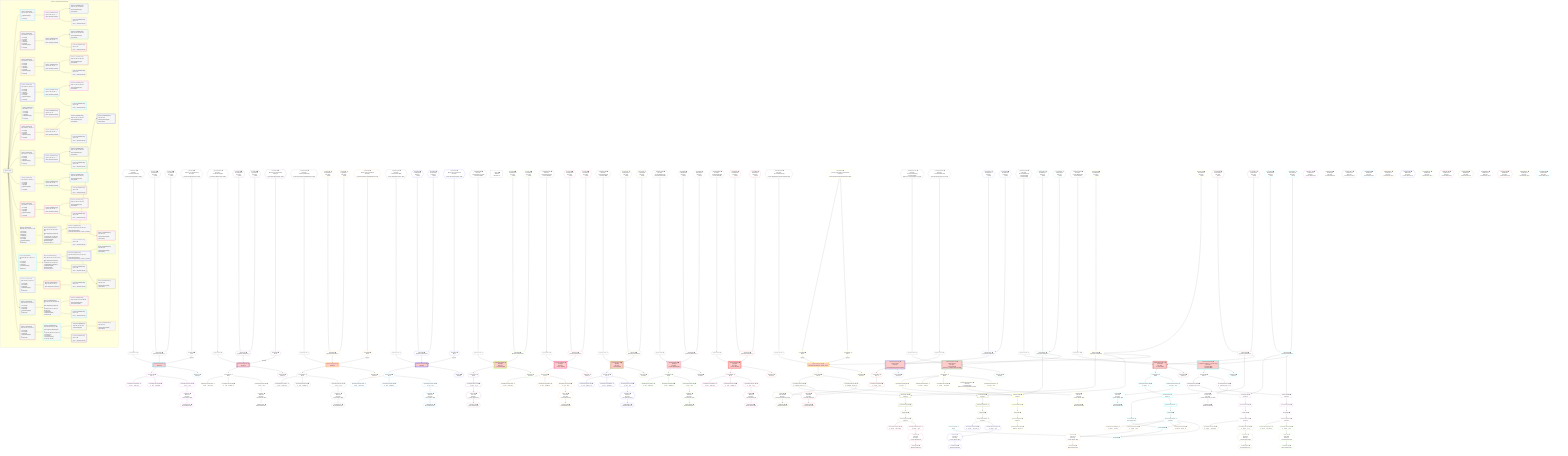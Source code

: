 %%{init: {'themeVariables': { 'fontSize': '12px'}}}%%
graph TD
    classDef path fill:#eee,stroke:#000,color:#000
    classDef plan fill:#fff,stroke-width:1px,color:#000
    classDef itemplan fill:#fff,stroke-width:2px,color:#000
    classDef unbatchedplan fill:#dff,stroke-width:1px,color:#000
    classDef sideeffectplan fill:#fcc,stroke-width:2px,color:#000
    classDef bucket fill:#f6f6f6,color:#000,stroke-width:2px,text-align:left

    subgraph "Buckets for mutations/v4/mutation-delete"
    Bucket0("Bucket 0 (root)"):::bucket
    Bucket1("Bucket 1 (mutationField)<br />Deps: 15, 10, 16, 153, 271, 4<br /><br />1: PgDeleteSingle[12]<br />2: <br />ᐳ: Object[17]"):::bucket
    Bucket2("Bucket 2 (mutationField)<br />Deps: 383, 28, 2, 153, 271, 4<br /><br />1: Access[25]<br />2: Access[26]<br />3: Object[27]<br />4: Lambda[21]<br />5: Access[22]<br />6: PgDeleteSingle[24]<br />7: <br />ᐳ: Object[29]"):::bucket
    Bucket3("Bucket 3 (mutationField)<br />Deps: 384, 39, 2, 153, 271, 4<br /><br />1: Access[36]<br />2: Access[37]<br />3: Object[38]<br />4: Lambda[32]<br />5: Access[33]<br />6: PgDeleteSingle[35]<br />7: <br />ᐳ: Object[40]"):::bucket
    Bucket4("Bucket 4 (mutationField)<br />Deps: 386, 51, 2, 153, 271, 4<br /><br />1: Access[48]<br />2: Access[49]<br />3: Object[50]<br />4: Lambda[44]<br />5: Access[45]<br />6: PgDeleteSingle[47]<br />7: <br />ᐳ: Object[52]"):::bucket
    Bucket5("Bucket 5 (mutationField)<br />Deps: 388, 60, 2, 170<br /><br />1: Access[57]<br />2: Access[58]<br />3: Object[59]<br />4: PgDeleteSingle[56]<br />5: <br />ᐳ: Object[61]"):::bucket
    Bucket6("Bucket 6 (mutationField)<br />Deps: 389, 68, 2, 153, 271, 4<br /><br />1: Access[65]<br />2: Access[66]<br />3: Object[67]<br />4: PgDeleteSingle[64]<br />5: <br />ᐳ: Object[69]"):::bucket
    Bucket7("Bucket 7 (mutationField)<br />Deps: 390, 76, 2, 153, 271, 4<br /><br />1: Access[73]<br />2: Access[74]<br />3: Object[75]<br />4: PgDeleteSingle[72]<br />5: <br />ᐳ: Object[77]"):::bucket
    Bucket8("Bucket 8 (mutationField)<br />Deps: 391, 84, 2, 153, 271, 4<br /><br />1: Access[81]<br />2: Access[82]<br />3: Object[83]<br />4: PgDeleteSingle[80]<br />5: <br />ᐳ: Object[85]"):::bucket
    Bucket9("Bucket 9 (mutationField)<br />Deps: 388, 91, 2, 153, 271, 4<br /><br />1: Access[88]<br />2: Access[89]<br />3: Object[90]<br />4: PgDeleteSingle[87]<br />5: <br />ᐳ: Object[92]"):::bucket
    Bucket10("Bucket 10 (mutationField)<br />Deps: 392, 104, 2, 191, 271, 4, 202<br /><br />1: Access[101]<br />2: Access[102]<br />3: Object[103]<br />4: Lambda[95]<br />5: Access[96]<br />6: Access[98]<br />7: PgDeleteSingle[100]<br />8: <br />ᐳ: Object[105]"):::bucket
    Bucket11("Bucket 11 (mutationField)<br />Deps: 393, 394, 113, 2, 191, 271, 4, 202<br /><br />1: Access[110]<br />2: Access[111]<br />3: Object[112]<br />4: PgDeleteSingle[109]<br />5: <br />ᐳ: Object[114]"):::bucket
    Bucket12("Bucket 12 (mutationField)<br />Deps: 395, 121, 2, 202, 271, 4<br /><br />1: Access[118]<br />2: Access[119]<br />3: Object[120]<br />4: PgDeleteSingle[117]<br />5: <br />ᐳ: Object[122]"):::bucket
    Bucket13("Bucket 13 (mutationField)<br />Deps: 396, 129, 2, 202, 271, 4<br /><br />1: Access[126]<br />2: Access[127]<br />3: Object[128]<br />4: PgDeleteSingle[125]<br />5: <br />ᐳ: Object[130]"):::bucket
    Bucket14("Bucket 14 (mutationField)<br />Deps: 397, 137, 2, 202, 271, 4<br /><br />1: Access[134]<br />2: Access[135]<br />3: Object[136]<br />4: PgDeleteSingle[133]<br />5: <br />ᐳ: Object[138]"):::bucket
    Bucket15("Bucket 15 (nullableBoundary)<br />Deps: 12, 153, 271, 17, 4<br /><br />ROOT Object{1}ᐸ{result}ᐳ[17]"):::bucket
    Bucket16("Bucket 16 (nullableBoundary)<br />Deps: 24, 153, 271, 29, 4<br /><br />ROOT Object{2}ᐸ{result}ᐳ[29]"):::bucket
    Bucket17("Bucket 17 (nullableBoundary)<br />Deps: 35, 153, 271, 40, 4<br /><br />ROOT Object{3}ᐸ{result}ᐳ[40]"):::bucket
    Bucket18("Bucket 18 (nullableBoundary)<br />Deps: 47, 153, 271, 52, 4<br /><br />ROOT Object{4}ᐸ{result}ᐳ[52]"):::bucket
    Bucket19("Bucket 19 (nullableBoundary)<br />Deps: 56, 170, 61<br /><br />ROOT Object{5}ᐸ{result}ᐳ[61]"):::bucket
    Bucket20("Bucket 20 (nullableBoundary)<br />Deps: 64, 153, 271, 69, 4<br /><br />ROOT Object{6}ᐸ{result}ᐳ[69]"):::bucket
    Bucket21("Bucket 21 (nullableBoundary)<br />Deps: 72, 153, 271, 77, 4<br /><br />ROOT Object{7}ᐸ{result}ᐳ[77]"):::bucket
    Bucket22("Bucket 22 (nullableBoundary)<br />Deps: 80, 153, 271, 85, 4<br /><br />ROOT Object{8}ᐸ{result}ᐳ[85]"):::bucket
    Bucket23("Bucket 23 (nullableBoundary)<br />Deps: 87, 153, 271, 92, 4<br /><br />ROOT Object{9}ᐸ{result}ᐳ[92]"):::bucket
    Bucket24("Bucket 24 (nullableBoundary)<br />Deps: 100, 191, 271, 103, 105, 4, 202<br /><br />ROOT Object{10}ᐸ{result}ᐳ[105]<br />1: <br />ᐳ: 193, 285, 192, 194, 195, 196<br />2: PgSelect[320], PgSelect[337]<br />3: PgSelectRows[325], PgSelectRows[340]<br />ᐳ: 324, 326, 339, 341"):::bucket
    Bucket25("Bucket 25 (nullableBoundary)<br />Deps: 109, 191, 271, 112, 114, 4, 202<br /><br />ROOT Object{11}ᐸ{result}ᐳ[114]<br />1: <br />ᐳ: 198, 286, 197, 199, 200, 201<br />2: PgSelect[328], PgSelect[343]<br />3: PgSelectRows[333], PgSelectRows[346]<br />ᐳ: 332, 334, 345, 347"):::bucket
    Bucket26("Bucket 26 (nullableBoundary)<br />Deps: 117, 202, 271, 122, 4<br /><br />ROOT Object{12}ᐸ{result}ᐳ[122]"):::bucket
    Bucket27("Bucket 27 (nullableBoundary)<br />Deps: 125, 202, 271, 128, 396, 130, 4<br /><br />ROOT Object{13}ᐸ{result}ᐳ[130]<br />1: <br />ᐳ: 208, 287, 357, 207, 209, 210, 310, 335, 348<br />2: PgSelect[349]<br />3: PgSelectRows[354]<br />ᐳ: 353, 355, 358"):::bucket
    Bucket28("Bucket 28 (nullableBoundary)<br />Deps: 133, 202, 136, 271, 138, 4<br /><br />ROOT Object{14}ᐸ{result}ᐳ[138]<br />1: <br />ᐳ: 212, 222, 288, 211, 213, 214, 216<br />2: PgSelect[217]<br />ᐳ: Access[227]<br />3: PgSelectRows[224]<br />ᐳ: 223, 225, 228, 226"):::bucket
    Bucket29("Bucket 29 (nullableBoundary)<br />Deps: 12, 157, 154, 300, 311<br /><br />ROOT PgDeleteSingle{1}ᐸpost(id)ᐳ[12]"):::bucket
    Bucket30("Bucket 30 (nullableBoundary)<br />Deps: 24, 161, 158, 301, 312<br /><br />ROOT PgDeleteSingle{2}ᐸpost(id)ᐳ[24]"):::bucket
    Bucket31("Bucket 31 (nullableBoundary)<br />Deps: 35, 165, 162, 302, 313<br /><br />ROOT PgDeleteSingle{3}ᐸpost(id)ᐳ[35]"):::bucket
    Bucket32("Bucket 32 (nullableBoundary)<br />Deps: 47, 169, 166, 303, 314<br /><br />ROOT PgDeleteSingle{4}ᐸpost(id)ᐳ[47]"):::bucket
    Bucket33("Bucket 33 (nullableBoundary)<br />Deps: 64, 178, 175, 304, 315<br /><br />ROOT PgDeleteSingle{6}ᐸpost(id)ᐳ[64]"):::bucket
    Bucket34("Bucket 34 (nullableBoundary)<br />Deps: 72, 182, 179, 305, 316<br /><br />ROOT PgDeleteSingle{7}ᐸpost(id)ᐳ[72]"):::bucket
    Bucket35("Bucket 35 (nullableBoundary)<br />Deps: 80, 186, 183, 306, 317<br /><br />ROOT PgDeleteSingle{8}ᐸpost(id)ᐳ[80]"):::bucket
    Bucket36("Bucket 36 (nullableBoundary)<br />Deps: 87, 190, 187, 307, 318<br /><br />ROOT PgDeleteSingle{9}ᐸpost(id)ᐳ[87]"):::bucket
    Bucket37("Bucket 37 (nullableBoundary)<br />Deps: 100, 326, 202, 341, 196, 192, 194<br /><br />ROOT PgDeleteSingle{10}ᐸcompound_key(person_id_1,person_id_2)ᐳ[100]"):::bucket
    Bucket38("Bucket 38 (nullableBoundary)<br />Deps: 109, 334, 202, 347, 201, 197, 199<br /><br />ROOT PgDeleteSingle{11}ᐸcompound_key(person_id_1,person_id_2)ᐳ[109]"):::bucket
    Bucket39("Bucket 39 (nullableBoundary)<br />Deps: 4, 272<br /><br />ROOT __ValueᐸrootValueᐳ[4]"):::bucket
    Bucket40("Bucket 40 (nullableBoundary)<br />Deps: 125, 210, 207, 310, 335, 358<br /><br />ROOT PgDeleteSingle{13}ᐸperson(email)ᐳ[125]"):::bucket
    Bucket41("Bucket 41 (nullableBoundary)<br />Deps: 226, 225, 202, 228<br /><br />ROOT Edge{28}[226]"):::bucket
    Bucket42("Bucket 42 (nullableBoundary)<br />Deps: 4, 277<br /><br />ROOT __ValueᐸrootValueᐳ[4]"):::bucket
    Bucket43("Bucket 43 (nullableBoundary)<br />Deps: 4, 278<br /><br />ROOT __ValueᐸrootValueᐳ[4]"):::bucket
    Bucket44("Bucket 44 (nullableBoundary)<br />Deps: 4, 279<br /><br />ROOT __ValueᐸrootValueᐳ[4]"):::bucket
    Bucket45("Bucket 45 (nullableBoundary)<br />Deps: 4, 280<br /><br />ROOT __ValueᐸrootValueᐳ[4]"):::bucket
    Bucket46("Bucket 46 (nullableBoundary)<br />Deps: 4, 281<br /><br />ROOT __ValueᐸrootValueᐳ[4]"):::bucket
    Bucket47("Bucket 47 (nullableBoundary)<br />Deps: 4, 282<br /><br />ROOT __ValueᐸrootValueᐳ[4]"):::bucket
    Bucket48("Bucket 48 (nullableBoundary)<br />Deps: 4, 283<br /><br />ROOT __ValueᐸrootValueᐳ[4]"):::bucket
    Bucket49("Bucket 49 (nullableBoundary)<br />Deps: 4, 284<br /><br />ROOT __ValueᐸrootValueᐳ[4]"):::bucket
    Bucket50("Bucket 50 (nullableBoundary)<br />Deps: 4, 285<br /><br />ROOT __ValueᐸrootValueᐳ[4]"):::bucket
    Bucket51("Bucket 51 (nullableBoundary)<br />Deps: 4, 286<br /><br />ROOT __ValueᐸrootValueᐳ[4]"):::bucket
    Bucket52("Bucket 52 (nullableBoundary)<br />Deps: 4, 287<br /><br />ROOT __ValueᐸrootValueᐳ[4]"):::bucket
    Bucket53("Bucket 53 (nullableBoundary)<br />Deps: 4, 288<br /><br />ROOT __ValueᐸrootValueᐳ[4]"):::bucket
    Bucket54("Bucket 54 (nullableBoundary)<br />Deps: 225, 202<br /><br />ROOT PgSelectSingle{28}ᐸpersonᐳ[225]"):::bucket
    Bucket55("Bucket 55 (nullableBoundary)<br />Deps: 326, 202<br /><br />ROOT PgSelectSingle{24}ᐸpersonᐳ[326]"):::bucket
    Bucket56("Bucket 56 (nullableBoundary)<br />Deps: 334, 202<br /><br />ROOT PgSelectSingle{25}ᐸpersonᐳ[334]"):::bucket
    Bucket57("Bucket 57 (nullableBoundary)<br />Deps: 341, 202<br /><br />ROOT PgSelectSingle{24}ᐸpersonᐳ[341]"):::bucket
    Bucket58("Bucket 58 (nullableBoundary)<br />Deps: 347, 202<br /><br />ROOT PgSelectSingle{25}ᐸpersonᐳ[347]"):::bucket
    end
    Bucket0 --> Bucket1 & Bucket2 & Bucket3 & Bucket4 & Bucket5 & Bucket6 & Bucket7 & Bucket8 & Bucket9 & Bucket10 & Bucket11 & Bucket12 & Bucket13 & Bucket14
    Bucket1 --> Bucket15
    Bucket2 --> Bucket16
    Bucket3 --> Bucket17
    Bucket4 --> Bucket18
    Bucket5 --> Bucket19
    Bucket6 --> Bucket20
    Bucket7 --> Bucket21
    Bucket8 --> Bucket22
    Bucket9 --> Bucket23
    Bucket10 --> Bucket24
    Bucket11 --> Bucket25
    Bucket12 --> Bucket26
    Bucket13 --> Bucket27
    Bucket14 --> Bucket28
    Bucket15 --> Bucket29 & Bucket42
    Bucket16 --> Bucket30 & Bucket43
    Bucket17 --> Bucket31 & Bucket44
    Bucket18 --> Bucket32 & Bucket45
    Bucket20 --> Bucket33 & Bucket46
    Bucket21 --> Bucket34 & Bucket47
    Bucket22 --> Bucket35 & Bucket48
    Bucket23 --> Bucket36 & Bucket49
    Bucket24 --> Bucket37 & Bucket50
    Bucket25 --> Bucket38 & Bucket51
    Bucket26 --> Bucket39
    Bucket27 --> Bucket40 & Bucket52
    Bucket28 --> Bucket41 & Bucket53
    Bucket37 --> Bucket55 & Bucket57
    Bucket38 --> Bucket56 & Bucket58
    Bucket41 --> Bucket54

    %% plan dependencies
    __InputObject106{{"__InputObject[106∈0] ➊<br />More deps:<br />- Constantᐸundefinedᐳ[7]<br />- Constantᐸ2ᐳ[393]<br />- Constantᐸ3ᐳ[394]"}}:::plan
    __InputObject6{{"__InputObject[6∈0] ➊<br />More deps:<br />- Constantᐸundefinedᐳ[7]<br />- Constantᐸ'WyJwb3N0cyIsMV0='ᐳ[381]"}}:::plan
    Object15{{"Object[15∈0] ➊<br />ᐸ{pgSettings,withPgClient}ᐳ"}}:::plan
    Access13{{"Access[13∈0] ➊<br />ᐸ2.pgSettingsᐳ<br />More deps:<br />- __Value[2]"}}:::plan
    Access14{{"Access[14∈0] ➊<br />ᐸ2.withPgClientᐳ<br />More deps:<br />- __Value[2]"}}:::plan
    Access13 & Access14 --> Object15
    __InputObject18{{"__InputObject[18∈0] ➊<br />More deps:<br />- Constantᐸ'hello'ᐳ[382]<br />- Constantᐸ'WyJwb3N0cyIsMl0='ᐳ[383]"}}:::plan
    __InputObject30{{"__InputObject[30∈0] ➊<br />More deps:<br />- Constantᐸundefinedᐳ[7]<br />- Constantᐸ'WyJwb3N0cyIsMjAwMDAwMF0='ᐳ[384]"}}:::plan
    __InputObject41{{"__InputObject[41∈0] ➊<br />More deps:<br />- Constantᐸ'world'ᐳ[385]<br />- Constantᐸ'WyJwb3N0cyIsM10='ᐳ[386]"}}:::plan
    __InputObject53{{"__InputObject[53∈0] ➊<br />More deps:<br />- Constantᐸ'throw error'ᐳ[387]<br />- Constantᐸ11ᐳ[388]"}}:::plan
    __InputObject62{{"__InputObject[62∈0] ➊<br />More deps:<br />- Constantᐸundefinedᐳ[7]<br />- Constantᐸ6ᐳ[389]"}}:::plan
    __InputObject70{{"__InputObject[70∈0] ➊<br />More deps:<br />- Constantᐸ'hello'ᐳ[382]<br />- Constantᐸ9ᐳ[390]"}}:::plan
    __InputObject78{{"__InputObject[78∈0] ➊<br />More deps:<br />- Constantᐸundefinedᐳ[7]<br />- Constantᐸ2000000ᐳ[391]"}}:::plan
    __InputObject86{{"__InputObject[86∈0] ➊<br />More deps:<br />- Constantᐸ'world'ᐳ[385]<br />- Constantᐸ11ᐳ[388]"}}:::plan
    __InputObject93{{"__InputObject[93∈0] ➊<br />More deps:<br />- Constantᐸundefinedᐳ[7]<br />- Constantᐸ'WyJjb21wb3VuZF9rZXlzIiw0LDNd'ᐳ[392]"}}:::plan
    __InputObject115{{"__InputObject[115∈0] ➊<br />More deps:<br />- Constantᐸundefinedᐳ[7]<br />- Constantᐸ'budd.deey@email.com'ᐳ[395]"}}:::plan
    __InputObject123{{"__InputObject[123∈0] ➊<br />More deps:<br />- Constantᐸundefinedᐳ[7]<br />- Constantᐸ'graphile-build.issue.27.exists@example.com'ᐳ[396]"}}:::plan
    __InputObject131{{"__InputObject[131∈0] ➊<br />More deps:<br />- Constantᐸundefinedᐳ[7]<br />- Constantᐸ1ᐳ[397]"}}:::plan
    Lambda9{{"Lambda[9∈0] ➊<br />ᐸdecode_Post_base64JSONᐳ<br />More deps:<br />- Constantᐸ'WyJwb3N0cyIsMV0='ᐳ[381]"}}:::plan
    Access10{{"Access[10∈0] ➊<br />ᐸ9.1ᐳ"}}:::plan
    Lambda9 --> Access10
    ApplyInput16{{"ApplyInput[16∈0] ➊"}}:::plan
    __InputObject6 --> ApplyInput16
    ApplyInput28{{"ApplyInput[28∈0] ➊"}}:::plan
    __InputObject18 --> ApplyInput28
    ApplyInput39{{"ApplyInput[39∈0] ➊"}}:::plan
    __InputObject30 --> ApplyInput39
    ApplyInput51{{"ApplyInput[51∈0] ➊"}}:::plan
    __InputObject41 --> ApplyInput51
    ApplyInput60{{"ApplyInput[60∈0] ➊"}}:::plan
    __InputObject53 --> ApplyInput60
    ApplyInput68{{"ApplyInput[68∈0] ➊"}}:::plan
    __InputObject62 --> ApplyInput68
    ApplyInput76{{"ApplyInput[76∈0] ➊"}}:::plan
    __InputObject70 --> ApplyInput76
    ApplyInput84{{"ApplyInput[84∈0] ➊"}}:::plan
    __InputObject78 --> ApplyInput84
    ApplyInput91{{"ApplyInput[91∈0] ➊"}}:::plan
    __InputObject86 --> ApplyInput91
    ApplyInput104{{"ApplyInput[104∈0] ➊"}}:::plan
    __InputObject93 --> ApplyInput104
    ApplyInput113{{"ApplyInput[113∈0] ➊"}}:::plan
    __InputObject106 --> ApplyInput113
    ApplyInput121{{"ApplyInput[121∈0] ➊"}}:::plan
    __InputObject115 --> ApplyInput121
    ApplyInput129{{"ApplyInput[129∈0] ➊"}}:::plan
    __InputObject123 --> ApplyInput129
    ApplyInput137{{"ApplyInput[137∈0] ➊"}}:::plan
    __InputObject131 --> ApplyInput137
    __Value2["__Value[2∈0] ➊<br />ᐸcontextᐳ<br />Dependents: 28"]:::plan
    PgDeleteSingle12[["PgDeleteSingle[12∈1] ➊<br />ᐸpost(id)ᐳ"]]:::sideeffectplan
    Access10 -->|rejectNull| PgDeleteSingle12
    Object15 & ApplyInput16 --> PgDeleteSingle12
    Object17{{"Object[17∈1] ➊<br />ᐸ{result}ᐳ"}}:::plan
    PgDeleteSingle12 --> Object17
    PgDeleteSingle24[["PgDeleteSingle[24∈2] ➊<br />ᐸpost(id)ᐳ"]]:::sideeffectplan
    Object27{{"Object[27∈2] ➊<br />ᐸ{pgSettings,withPgClient}ᐳ"}}:::plan
    Access22{{"Access[22∈2] ➊<br />ᐸ21.1ᐳ"}}:::plan
    Access22 -->|rejectNull| PgDeleteSingle24
    Object27 & ApplyInput28 --> PgDeleteSingle24
    Access25{{"Access[25∈2] ➊<br />ᐸ2.pgSettingsᐳ<br />More deps:<br />- __Value[2]"}}:::plan
    Access26{{"Access[26∈2] ➊<br />ᐸ2.withPgClientᐳ<br />More deps:<br />- __Value[2]"}}:::plan
    Access25 & Access26 --> Object27
    Lambda21{{"Lambda[21∈2] ➊<br />ᐸdecode_Post_base64JSONᐳ<br />More deps:<br />- Constantᐸ'WyJwb3N0cyIsMl0='ᐳ[383]"}}:::plan
    Lambda21 --> Access22
    Object29{{"Object[29∈2] ➊<br />ᐸ{result}ᐳ"}}:::plan
    PgDeleteSingle24 --> Object29
    PgDeleteSingle35[["PgDeleteSingle[35∈3] ➊<br />ᐸpost(id)ᐳ"]]:::sideeffectplan
    Object38{{"Object[38∈3] ➊<br />ᐸ{pgSettings,withPgClient}ᐳ"}}:::plan
    Access33{{"Access[33∈3] ➊<br />ᐸ32.1ᐳ"}}:::plan
    Access33 -->|rejectNull| PgDeleteSingle35
    Object38 & ApplyInput39 --> PgDeleteSingle35
    Access36{{"Access[36∈3] ➊<br />ᐸ2.pgSettingsᐳ<br />More deps:<br />- __Value[2]"}}:::plan
    Access37{{"Access[37∈3] ➊<br />ᐸ2.withPgClientᐳ<br />More deps:<br />- __Value[2]"}}:::plan
    Access36 & Access37 --> Object38
    Lambda32{{"Lambda[32∈3] ➊<br />ᐸdecode_Post_base64JSONᐳ<br />More deps:<br />- Constantᐸ'WyJwb3N0cyIsMjAwMDAwMF0='ᐳ[384]"}}:::plan
    Lambda32 --> Access33
    Object40{{"Object[40∈3] ➊<br />ᐸ{result}ᐳ"}}:::plan
    PgDeleteSingle35 --> Object40
    PgDeleteSingle47[["PgDeleteSingle[47∈4] ➊<br />ᐸpost(id)ᐳ"]]:::sideeffectplan
    Object50{{"Object[50∈4] ➊<br />ᐸ{pgSettings,withPgClient}ᐳ"}}:::plan
    Access45{{"Access[45∈4] ➊<br />ᐸ44.1ᐳ"}}:::plan
    Access45 -->|rejectNull| PgDeleteSingle47
    Object50 & ApplyInput51 --> PgDeleteSingle47
    Access48{{"Access[48∈4] ➊<br />ᐸ2.pgSettingsᐳ<br />More deps:<br />- __Value[2]"}}:::plan
    Access49{{"Access[49∈4] ➊<br />ᐸ2.withPgClientᐳ<br />More deps:<br />- __Value[2]"}}:::plan
    Access48 & Access49 --> Object50
    Lambda44{{"Lambda[44∈4] ➊<br />ᐸdecode_Post_base64JSONᐳ<br />More deps:<br />- Constantᐸ'WyJwb3N0cyIsM10='ᐳ[386]"}}:::plan
    Lambda44 --> Access45
    Object52{{"Object[52∈4] ➊<br />ᐸ{result}ᐳ"}}:::plan
    PgDeleteSingle47 --> Object52
    PgDeleteSingle56[["PgDeleteSingle[56∈5] ➊<br />ᐸtypes(id)ᐳ<br />More deps:<br />- Constantᐸ11ᐳ[388]"]]:::sideeffectplan
    Object59{{"Object[59∈5] ➊<br />ᐸ{pgSettings,withPgClient}ᐳ"}}:::plan
    Object59 & ApplyInput60 --> PgDeleteSingle56
    Access57{{"Access[57∈5] ➊<br />ᐸ2.pgSettingsᐳ<br />More deps:<br />- __Value[2]"}}:::plan
    Access58{{"Access[58∈5] ➊<br />ᐸ2.withPgClientᐳ<br />More deps:<br />- __Value[2]"}}:::plan
    Access57 & Access58 --> Object59
    Object61{{"Object[61∈5] ➊<br />ᐸ{result}ᐳ"}}:::plan
    PgDeleteSingle56 --> Object61
    PgDeleteSingle64[["PgDeleteSingle[64∈6] ➊<br />ᐸpost(id)ᐳ<br />More deps:<br />- Constantᐸ6ᐳ[389]"]]:::sideeffectplan
    Object67{{"Object[67∈6] ➊<br />ᐸ{pgSettings,withPgClient}ᐳ"}}:::plan
    Object67 & ApplyInput68 --> PgDeleteSingle64
    Access65{{"Access[65∈6] ➊<br />ᐸ2.pgSettingsᐳ<br />More deps:<br />- __Value[2]"}}:::plan
    Access66{{"Access[66∈6] ➊<br />ᐸ2.withPgClientᐳ<br />More deps:<br />- __Value[2]"}}:::plan
    Access65 & Access66 --> Object67
    Object69{{"Object[69∈6] ➊<br />ᐸ{result}ᐳ"}}:::plan
    PgDeleteSingle64 --> Object69
    PgDeleteSingle72[["PgDeleteSingle[72∈7] ➊<br />ᐸpost(id)ᐳ<br />More deps:<br />- Constantᐸ9ᐳ[390]"]]:::sideeffectplan
    Object75{{"Object[75∈7] ➊<br />ᐸ{pgSettings,withPgClient}ᐳ"}}:::plan
    Object75 & ApplyInput76 --> PgDeleteSingle72
    Access73{{"Access[73∈7] ➊<br />ᐸ2.pgSettingsᐳ<br />More deps:<br />- __Value[2]"}}:::plan
    Access74{{"Access[74∈7] ➊<br />ᐸ2.withPgClientᐳ<br />More deps:<br />- __Value[2]"}}:::plan
    Access73 & Access74 --> Object75
    Object77{{"Object[77∈7] ➊<br />ᐸ{result}ᐳ"}}:::plan
    PgDeleteSingle72 --> Object77
    PgDeleteSingle80[["PgDeleteSingle[80∈8] ➊<br />ᐸpost(id)ᐳ<br />More deps:<br />- Constantᐸ2000000ᐳ[391]"]]:::sideeffectplan
    Object83{{"Object[83∈8] ➊<br />ᐸ{pgSettings,withPgClient}ᐳ"}}:::plan
    Object83 & ApplyInput84 --> PgDeleteSingle80
    Access81{{"Access[81∈8] ➊<br />ᐸ2.pgSettingsᐳ<br />More deps:<br />- __Value[2]"}}:::plan
    Access82{{"Access[82∈8] ➊<br />ᐸ2.withPgClientᐳ<br />More deps:<br />- __Value[2]"}}:::plan
    Access81 & Access82 --> Object83
    Object85{{"Object[85∈8] ➊<br />ᐸ{result}ᐳ"}}:::plan
    PgDeleteSingle80 --> Object85
    PgDeleteSingle87[["PgDeleteSingle[87∈9] ➊<br />ᐸpost(id)ᐳ<br />More deps:<br />- Constantᐸ11ᐳ[388]"]]:::sideeffectplan
    Object90{{"Object[90∈9] ➊<br />ᐸ{pgSettings,withPgClient}ᐳ"}}:::plan
    Object90 & ApplyInput91 --> PgDeleteSingle87
    Access88{{"Access[88∈9] ➊<br />ᐸ2.pgSettingsᐳ<br />More deps:<br />- __Value[2]"}}:::plan
    Access89{{"Access[89∈9] ➊<br />ᐸ2.withPgClientᐳ<br />More deps:<br />- __Value[2]"}}:::plan
    Access88 & Access89 --> Object90
    Object92{{"Object[92∈9] ➊<br />ᐸ{result}ᐳ"}}:::plan
    PgDeleteSingle87 --> Object92
    PgDeleteSingle100[["PgDeleteSingle[100∈10] ➊<br />ᐸcompound_key(person_id_1,person_id_2)ᐳ"]]:::sideeffectplan
    Object103{{"Object[103∈10] ➊<br />ᐸ{pgSettings,withPgClient}ᐳ"}}:::plan
    Access96{{"Access[96∈10] ➊<br />ᐸ95.1ᐳ"}}:::plan
    Access98{{"Access[98∈10] ➊<br />ᐸ95.2ᐳ"}}:::plan
    Access96 -->|rejectNull| PgDeleteSingle100
    Access98 -->|rejectNull| PgDeleteSingle100
    Object103 & ApplyInput104 --> PgDeleteSingle100
    Access101{{"Access[101∈10] ➊<br />ᐸ2.pgSettingsᐳ<br />More deps:<br />- __Value[2]"}}:::plan
    Access102{{"Access[102∈10] ➊<br />ᐸ2.withPgClientᐳ<br />More deps:<br />- __Value[2]"}}:::plan
    Access101 & Access102 --> Object103
    Lambda95{{"Lambda[95∈10] ➊<br />ᐸdecode_CompoundKey_base64JSONᐳ<br />More deps:<br />- Constantᐸ'WyJjb21wb3VuZF9rZXlzIiw0LDNd'ᐳ[392]"}}:::plan
    Lambda95 --> Access96
    Lambda95 --> Access98
    Object105{{"Object[105∈10] ➊<br />ᐸ{result}ᐳ"}}:::plan
    PgDeleteSingle100 --> Object105
    PgDeleteSingle109[["PgDeleteSingle[109∈11] ➊<br />ᐸcompound_key(person_id_1,person_id_2)ᐳ<br />More deps:<br />- Constantᐸ2ᐳ[393]<br />- Constantᐸ3ᐳ[394]"]]:::sideeffectplan
    Object112{{"Object[112∈11] ➊<br />ᐸ{pgSettings,withPgClient}ᐳ"}}:::plan
    Object112 & ApplyInput113 --> PgDeleteSingle109
    Access110{{"Access[110∈11] ➊<br />ᐸ2.pgSettingsᐳ<br />More deps:<br />- __Value[2]"}}:::plan
    Access111{{"Access[111∈11] ➊<br />ᐸ2.withPgClientᐳ<br />More deps:<br />- __Value[2]"}}:::plan
    Access110 & Access111 --> Object112
    Object114{{"Object[114∈11] ➊<br />ᐸ{result}ᐳ"}}:::plan
    PgDeleteSingle109 --> Object114
    PgDeleteSingle117[["PgDeleteSingle[117∈12] ➊<br />ᐸperson(email)ᐳ<br />More deps:<br />- Constantᐸ'budd.deey@email.com'ᐳ[395]"]]:::sideeffectplan
    Object120{{"Object[120∈12] ➊<br />ᐸ{pgSettings,withPgClient}ᐳ"}}:::plan
    Object120 & ApplyInput121 --> PgDeleteSingle117
    Access118{{"Access[118∈12] ➊<br />ᐸ2.pgSettingsᐳ<br />More deps:<br />- __Value[2]"}}:::plan
    Access119{{"Access[119∈12] ➊<br />ᐸ2.withPgClientᐳ<br />More deps:<br />- __Value[2]"}}:::plan
    Access118 & Access119 --> Object120
    Object122{{"Object[122∈12] ➊<br />ᐸ{result}ᐳ"}}:::plan
    PgDeleteSingle117 --> Object122
    PgDeleteSingle125[["PgDeleteSingle[125∈13] ➊<br />ᐸperson(email)ᐳ<br />More deps:<br />- Constantᐸ'graphile-build.issue.27.exists@example.com'ᐳ[396]"]]:::sideeffectplan
    Object128{{"Object[128∈13] ➊<br />ᐸ{pgSettings,withPgClient}ᐳ"}}:::plan
    Object128 & ApplyInput129 --> PgDeleteSingle125
    Access126{{"Access[126∈13] ➊<br />ᐸ2.pgSettingsᐳ<br />More deps:<br />- __Value[2]"}}:::plan
    Access127{{"Access[127∈13] ➊<br />ᐸ2.withPgClientᐳ<br />More deps:<br />- __Value[2]"}}:::plan
    Access126 & Access127 --> Object128
    Object130{{"Object[130∈13] ➊<br />ᐸ{result}ᐳ"}}:::plan
    PgDeleteSingle125 --> Object130
    PgDeleteSingle133[["PgDeleteSingle[133∈14] ➊<br />ᐸperson(id)ᐳ<br />More deps:<br />- Constantᐸ1ᐳ[397]"]]:::sideeffectplan
    Object136{{"Object[136∈14] ➊<br />ᐸ{pgSettings,withPgClient}ᐳ"}}:::plan
    Object136 & ApplyInput137 --> PgDeleteSingle133
    Access134{{"Access[134∈14] ➊<br />ᐸ2.pgSettingsᐳ<br />More deps:<br />- __Value[2]"}}:::plan
    Access135{{"Access[135∈14] ➊<br />ᐸ2.withPgClientᐳ<br />More deps:<br />- __Value[2]"}}:::plan
    Access134 & Access135 --> Object136
    Object138{{"Object[138∈14] ➊<br />ᐸ{result}ᐳ"}}:::plan
    PgDeleteSingle133 --> Object138
    List156{{"List[156∈15] ➊<br />ᐸ153,154ᐳ<br />More deps:<br />- Constantᐸ'posts'ᐳ[153]"}}:::plan
    PgClassExpression154{{"PgClassExpression[154∈15] ➊<br />ᐸ__post__.”id”ᐳ"}}:::plan
    PgClassExpression154 --> List156
    Access155{{"Access[155∈15] ➊<br />ᐸ12.tᐳ"}}:::plan
    Access155 --> PgClassExpression154
    PgDeleteSingle12 --> Access155
    Lambda157{{"Lambda[157∈15] ➊<br />ᐸbase64JSONEncodeᐳ"}}:::plan
    List156 --> Lambda157
    Lambda277{{"Lambda[277∈15] ➊<br />ᐸrawEncodeᐳ<br />More deps:<br />- Constantᐸ'query'ᐳ[271]"}}:::plan
    PgClassExpression300{{"PgClassExpression[300∈15] ➊<br />ᐸ__post__.”headline”ᐳ"}}:::plan
    Access155 --> PgClassExpression300
    PgClassExpression311{{"PgClassExpression[311∈15] ➊<br />ᐸ__post__.”author_id”ᐳ"}}:::plan
    Access155 --> PgClassExpression311
    List160{{"List[160∈16] ➊<br />ᐸ153,158ᐳ<br />More deps:<br />- Constantᐸ'posts'ᐳ[153]"}}:::plan
    PgClassExpression158{{"PgClassExpression[158∈16] ➊<br />ᐸ__post__.”id”ᐳ"}}:::plan
    PgClassExpression158 --> List160
    Access159{{"Access[159∈16] ➊<br />ᐸ24.tᐳ"}}:::plan
    Access159 --> PgClassExpression158
    PgDeleteSingle24 --> Access159
    Lambda161{{"Lambda[161∈16] ➊<br />ᐸbase64JSONEncodeᐳ"}}:::plan
    List160 --> Lambda161
    Lambda278{{"Lambda[278∈16] ➊<br />ᐸrawEncodeᐳ<br />More deps:<br />- Constantᐸ'query'ᐳ[271]"}}:::plan
    PgClassExpression301{{"PgClassExpression[301∈16] ➊<br />ᐸ__post__.”headline”ᐳ"}}:::plan
    Access159 --> PgClassExpression301
    PgClassExpression312{{"PgClassExpression[312∈16] ➊<br />ᐸ__post__.”author_id”ᐳ"}}:::plan
    Access159 --> PgClassExpression312
    List164{{"List[164∈17] ➊<br />ᐸ153,162ᐳ<br />More deps:<br />- Constantᐸ'posts'ᐳ[153]"}}:::plan
    PgClassExpression162{{"PgClassExpression[162∈17] ➊<br />ᐸ__post__.”id”ᐳ"}}:::plan
    PgClassExpression162 --> List164
    Access163{{"Access[163∈17] ➊<br />ᐸ35.tᐳ"}}:::plan
    Access163 --> PgClassExpression162
    PgDeleteSingle35 --> Access163
    Lambda165{{"Lambda[165∈17] ➊<br />ᐸbase64JSONEncodeᐳ"}}:::plan
    List164 --> Lambda165
    Lambda279{{"Lambda[279∈17] ➊<br />ᐸrawEncodeᐳ<br />More deps:<br />- Constantᐸ'query'ᐳ[271]"}}:::plan
    PgClassExpression302{{"PgClassExpression[302∈17] ➊<br />ᐸ__post__.”headline”ᐳ"}}:::plan
    Access163 --> PgClassExpression302
    PgClassExpression313{{"PgClassExpression[313∈17] ➊<br />ᐸ__post__.”author_id”ᐳ"}}:::plan
    Access163 --> PgClassExpression313
    List168{{"List[168∈18] ➊<br />ᐸ153,166ᐳ<br />More deps:<br />- Constantᐸ'posts'ᐳ[153]"}}:::plan
    PgClassExpression166{{"PgClassExpression[166∈18] ➊<br />ᐸ__post__.”id”ᐳ"}}:::plan
    PgClassExpression166 --> List168
    Access167{{"Access[167∈18] ➊<br />ᐸ47.tᐳ"}}:::plan
    Access167 --> PgClassExpression166
    PgDeleteSingle47 --> Access167
    Lambda169{{"Lambda[169∈18] ➊<br />ᐸbase64JSONEncodeᐳ"}}:::plan
    List168 --> Lambda169
    Lambda280{{"Lambda[280∈18] ➊<br />ᐸrawEncodeᐳ<br />More deps:<br />- Constantᐸ'query'ᐳ[271]"}}:::plan
    PgClassExpression303{{"PgClassExpression[303∈18] ➊<br />ᐸ__post__.”headline”ᐳ"}}:::plan
    Access167 --> PgClassExpression303
    PgClassExpression314{{"PgClassExpression[314∈18] ➊<br />ᐸ__post__.”author_id”ᐳ"}}:::plan
    Access167 --> PgClassExpression314
    List173{{"List[173∈19] ➊<br />ᐸ170,171ᐳ<br />More deps:<br />- Constantᐸ'types'ᐳ[170]"}}:::plan
    PgClassExpression171{{"PgClassExpression[171∈19] ➊<br />ᐸ__types__.”id”ᐳ"}}:::plan
    PgClassExpression171 --> List173
    Access172{{"Access[172∈19] ➊<br />ᐸ56.tᐳ"}}:::plan
    Access172 --> PgClassExpression171
    PgDeleteSingle56 --> Access172
    Lambda174{{"Lambda[174∈19] ➊<br />ᐸbase64JSONEncodeᐳ"}}:::plan
    List173 --> Lambda174
    List177{{"List[177∈20] ➊<br />ᐸ153,175ᐳ<br />More deps:<br />- Constantᐸ'posts'ᐳ[153]"}}:::plan
    PgClassExpression175{{"PgClassExpression[175∈20] ➊<br />ᐸ__post__.”id”ᐳ"}}:::plan
    PgClassExpression175 --> List177
    Access176{{"Access[176∈20] ➊<br />ᐸ64.tᐳ"}}:::plan
    Access176 --> PgClassExpression175
    PgDeleteSingle64 --> Access176
    Lambda178{{"Lambda[178∈20] ➊<br />ᐸbase64JSONEncodeᐳ"}}:::plan
    List177 --> Lambda178
    Lambda281{{"Lambda[281∈20] ➊<br />ᐸrawEncodeᐳ<br />More deps:<br />- Constantᐸ'query'ᐳ[271]"}}:::plan
    PgClassExpression304{{"PgClassExpression[304∈20] ➊<br />ᐸ__post__.”headline”ᐳ"}}:::plan
    Access176 --> PgClassExpression304
    PgClassExpression315{{"PgClassExpression[315∈20] ➊<br />ᐸ__post__.”author_id”ᐳ"}}:::plan
    Access176 --> PgClassExpression315
    List181{{"List[181∈21] ➊<br />ᐸ153,179ᐳ<br />More deps:<br />- Constantᐸ'posts'ᐳ[153]"}}:::plan
    PgClassExpression179{{"PgClassExpression[179∈21] ➊<br />ᐸ__post__.”id”ᐳ"}}:::plan
    PgClassExpression179 --> List181
    Access180{{"Access[180∈21] ➊<br />ᐸ72.tᐳ"}}:::plan
    Access180 --> PgClassExpression179
    PgDeleteSingle72 --> Access180
    Lambda182{{"Lambda[182∈21] ➊<br />ᐸbase64JSONEncodeᐳ"}}:::plan
    List181 --> Lambda182
    Lambda282{{"Lambda[282∈21] ➊<br />ᐸrawEncodeᐳ<br />More deps:<br />- Constantᐸ'query'ᐳ[271]"}}:::plan
    PgClassExpression305{{"PgClassExpression[305∈21] ➊<br />ᐸ__post__.”headline”ᐳ"}}:::plan
    Access180 --> PgClassExpression305
    PgClassExpression316{{"PgClassExpression[316∈21] ➊<br />ᐸ__post__.”author_id”ᐳ"}}:::plan
    Access180 --> PgClassExpression316
    List185{{"List[185∈22] ➊<br />ᐸ153,183ᐳ<br />More deps:<br />- Constantᐸ'posts'ᐳ[153]"}}:::plan
    PgClassExpression183{{"PgClassExpression[183∈22] ➊<br />ᐸ__post__.”id”ᐳ"}}:::plan
    PgClassExpression183 --> List185
    Access184{{"Access[184∈22] ➊<br />ᐸ80.tᐳ"}}:::plan
    Access184 --> PgClassExpression183
    PgDeleteSingle80 --> Access184
    Lambda186{{"Lambda[186∈22] ➊<br />ᐸbase64JSONEncodeᐳ"}}:::plan
    List185 --> Lambda186
    Lambda283{{"Lambda[283∈22] ➊<br />ᐸrawEncodeᐳ<br />More deps:<br />- Constantᐸ'query'ᐳ[271]"}}:::plan
    PgClassExpression306{{"PgClassExpression[306∈22] ➊<br />ᐸ__post__.”headline”ᐳ"}}:::plan
    Access184 --> PgClassExpression306
    PgClassExpression317{{"PgClassExpression[317∈22] ➊<br />ᐸ__post__.”author_id”ᐳ"}}:::plan
    Access184 --> PgClassExpression317
    List189{{"List[189∈23] ➊<br />ᐸ153,187ᐳ<br />More deps:<br />- Constantᐸ'posts'ᐳ[153]"}}:::plan
    PgClassExpression187{{"PgClassExpression[187∈23] ➊<br />ᐸ__post__.”id”ᐳ"}}:::plan
    PgClassExpression187 --> List189
    Access188{{"Access[188∈23] ➊<br />ᐸ87.tᐳ"}}:::plan
    Access188 --> PgClassExpression187
    PgDeleteSingle87 --> Access188
    Lambda190{{"Lambda[190∈23] ➊<br />ᐸbase64JSONEncodeᐳ"}}:::plan
    List189 --> Lambda190
    Lambda284{{"Lambda[284∈23] ➊<br />ᐸrawEncodeᐳ<br />More deps:<br />- Constantᐸ'query'ᐳ[271]"}}:::plan
    PgClassExpression307{{"PgClassExpression[307∈23] ➊<br />ᐸ__post__.”headline”ᐳ"}}:::plan
    Access188 --> PgClassExpression307
    PgClassExpression318{{"PgClassExpression[318∈23] ➊<br />ᐸ__post__.”author_id”ᐳ"}}:::plan
    Access188 --> PgClassExpression318
    List195{{"List[195∈24] ➊<br />ᐸ191,192,194ᐳ<br />More deps:<br />- Constantᐸ'compound_keys'ᐳ[191]"}}:::plan
    PgClassExpression192{{"PgClassExpression[192∈24] ➊<br />ᐸ__compound...rson_id_1”ᐳ"}}:::plan
    PgClassExpression194{{"PgClassExpression[194∈24] ➊<br />ᐸ__compound...rson_id_2”ᐳ"}}:::plan
    PgClassExpression192 & PgClassExpression194 --> List195
    PgSelect320[["PgSelect[320∈24] ➊<br />ᐸpersonᐳ"]]:::plan
    Object103 & PgClassExpression192 --> PgSelect320
    PgSelect337[["PgSelect[337∈24] ➊<br />ᐸpersonᐳ"]]:::plan
    Object103 & PgClassExpression194 --> PgSelect337
    Access193{{"Access[193∈24] ➊<br />ᐸ100.tᐳ"}}:::plan
    Access193 --> PgClassExpression192
    PgDeleteSingle100 --> Access193
    Access193 --> PgClassExpression194
    Lambda196{{"Lambda[196∈24] ➊<br />ᐸbase64JSONEncodeᐳ"}}:::plan
    List195 --> Lambda196
    Lambda285{{"Lambda[285∈24] ➊<br />ᐸrawEncodeᐳ<br />More deps:<br />- Constantᐸ'query'ᐳ[271]"}}:::plan
    First324{{"First[324∈24] ➊"}}:::plan
    PgSelectRows325[["PgSelectRows[325∈24] ➊"]]:::plan
    PgSelectRows325 --> First324
    PgSelect320 --> PgSelectRows325
    PgSelectSingle326{{"PgSelectSingle[326∈24] ➊<br />ᐸpersonᐳ"}}:::plan
    First324 --> PgSelectSingle326
    First339{{"First[339∈24] ➊"}}:::plan
    PgSelectRows340[["PgSelectRows[340∈24] ➊"]]:::plan
    PgSelectRows340 --> First339
    PgSelect337 --> PgSelectRows340
    PgSelectSingle341{{"PgSelectSingle[341∈24] ➊<br />ᐸpersonᐳ"}}:::plan
    First339 --> PgSelectSingle341
    List200{{"List[200∈25] ➊<br />ᐸ191,197,199ᐳ<br />More deps:<br />- Constantᐸ'compound_keys'ᐳ[191]"}}:::plan
    PgClassExpression197{{"PgClassExpression[197∈25] ➊<br />ᐸ__compound...rson_id_1”ᐳ"}}:::plan
    PgClassExpression199{{"PgClassExpression[199∈25] ➊<br />ᐸ__compound...rson_id_2”ᐳ"}}:::plan
    PgClassExpression197 & PgClassExpression199 --> List200
    PgSelect328[["PgSelect[328∈25] ➊<br />ᐸpersonᐳ"]]:::plan
    Object112 & PgClassExpression197 --> PgSelect328
    PgSelect343[["PgSelect[343∈25] ➊<br />ᐸpersonᐳ"]]:::plan
    Object112 & PgClassExpression199 --> PgSelect343
    Access198{{"Access[198∈25] ➊<br />ᐸ109.tᐳ"}}:::plan
    Access198 --> PgClassExpression197
    PgDeleteSingle109 --> Access198
    Access198 --> PgClassExpression199
    Lambda201{{"Lambda[201∈25] ➊<br />ᐸbase64JSONEncodeᐳ"}}:::plan
    List200 --> Lambda201
    Lambda286{{"Lambda[286∈25] ➊<br />ᐸrawEncodeᐳ<br />More deps:<br />- Constantᐸ'query'ᐳ[271]"}}:::plan
    First332{{"First[332∈25] ➊"}}:::plan
    PgSelectRows333[["PgSelectRows[333∈25] ➊"]]:::plan
    PgSelectRows333 --> First332
    PgSelect328 --> PgSelectRows333
    PgSelectSingle334{{"PgSelectSingle[334∈25] ➊<br />ᐸpersonᐳ"}}:::plan
    First332 --> PgSelectSingle334
    First345{{"First[345∈25] ➊"}}:::plan
    PgSelectRows346[["PgSelectRows[346∈25] ➊"]]:::plan
    PgSelectRows346 --> First345
    PgSelect343 --> PgSelectRows346
    PgSelectSingle347{{"PgSelectSingle[347∈25] ➊<br />ᐸpersonᐳ"}}:::plan
    First345 --> PgSelectSingle347
    List205{{"List[205∈26] ➊<br />ᐸ202,203ᐳ<br />More deps:<br />- Constantᐸ'people'ᐳ[202]"}}:::plan
    PgClassExpression203{{"PgClassExpression[203∈26] ➊<br />ᐸ__person__.”id”ᐳ"}}:::plan
    PgClassExpression203 --> List205
    Access204{{"Access[204∈26] ➊<br />ᐸ117.tᐳ"}}:::plan
    Access204 --> PgClassExpression203
    PgDeleteSingle117 --> Access204
    Lambda206{{"Lambda[206∈26] ➊<br />ᐸbase64JSONEncodeᐳ"}}:::plan
    List205 --> Lambda206
    Lambda272{{"Lambda[272∈26] ➊<br />ᐸrawEncodeᐳ<br />More deps:<br />- Constantᐸ'query'ᐳ[271]"}}:::plan
    PgSelect349[["PgSelect[349∈27] ➊<br />ᐸpersonᐳ"]]:::plan
    PgClassExpression348{{"PgClassExpression[348∈27] ➊<br />ᐸ__person__ᐳ"}}:::plan
    PgFromExpression357{{"PgFromExpression[357∈27] ➊<br />More deps:<br />- Constantᐸ'graphile-build.issue.27.exists@example.com'ᐳ[396]"}}:::plan
    Object128 & PgClassExpression348 & PgFromExpression357 --> PgSelect349
    List209{{"List[209∈27] ➊<br />ᐸ202,207ᐳ<br />More deps:<br />- Constantᐸ'people'ᐳ[202]"}}:::plan
    PgClassExpression207{{"PgClassExpression[207∈27] ➊<br />ᐸ__person__.”id”ᐳ"}}:::plan
    PgClassExpression207 --> List209
    Access208{{"Access[208∈27] ➊<br />ᐸ125.tᐳ"}}:::plan
    Access208 --> PgClassExpression207
    PgDeleteSingle125 --> Access208
    Lambda210{{"Lambda[210∈27] ➊<br />ᐸbase64JSONEncodeᐳ"}}:::plan
    List209 --> Lambda210
    Lambda287{{"Lambda[287∈27] ➊<br />ᐸrawEncodeᐳ<br />More deps:<br />- Constantᐸ'query'ᐳ[271]"}}:::plan
    PgClassExpression310{{"PgClassExpression[310∈27] ➊<br />ᐸ__person__...full_name”ᐳ"}}:::plan
    Access208 --> PgClassExpression310
    PgClassExpression335{{"PgClassExpression[335∈27] ➊<br />ᐸ__person__.”email”ᐳ"}}:::plan
    Access208 --> PgClassExpression335
    Access208 --> PgClassExpression348
    First353{{"First[353∈27] ➊"}}:::plan
    PgSelectRows354[["PgSelectRows[354∈27] ➊"]]:::plan
    PgSelectRows354 --> First353
    PgSelect349 --> PgSelectRows354
    PgSelectSingle355{{"PgSelectSingle[355∈27] ➊<br />ᐸpersonᐳ"}}:::plan
    First353 --> PgSelectSingle355
    PgClassExpression358{{"PgClassExpression[358∈27] ➊<br />ᐸ(1/0) /* E...ferred! */ᐳ"}}:::plan
    PgSelectSingle355 --> PgClassExpression358
    Edge226{{"Edge[226∈28] ➊"}}:::plan
    PgSelectSingle225{{"PgSelectSingle[225∈28] ➊<br />ᐸpersonᐳ"}}:::plan
    PgCursor228{{"PgCursor[228∈28] ➊"}}:::plan
    Connection222{{"Connection[222∈28] ➊<br />ᐸ217ᐳ"}}:::plan
    PgSelectSingle225 & PgCursor228 & Connection222 --> Edge226
    List213{{"List[213∈28] ➊<br />ᐸ202,211ᐳ<br />More deps:<br />- Constantᐸ'people'ᐳ[202]"}}:::plan
    PgClassExpression211{{"PgClassExpression[211∈28] ➊<br />ᐸ__person__.”id”ᐳ"}}:::plan
    PgClassExpression211 --> List213
    PgSelect217[["PgSelect[217∈28] ➊<br />ᐸpersonᐳ"]]:::plan
    PgClassExpression216{{"PgClassExpression[216∈28] ➊<br />ᐸ__person__ᐳ"}}:::plan
    Object136 & PgClassExpression216 --> PgSelect217
    Access227{{"Access[227∈28] ➊<br />ᐸ217.cursorDetailsᐳ"}}:::plan
    PgSelectSingle225 & Access227 --> PgCursor228
    Access212{{"Access[212∈28] ➊<br />ᐸ133.tᐳ"}}:::plan
    Access212 --> PgClassExpression211
    PgDeleteSingle133 --> Access212
    Lambda214{{"Lambda[214∈28] ➊<br />ᐸbase64JSONEncodeᐳ"}}:::plan
    List213 --> Lambda214
    Access212 --> PgClassExpression216
    First223{{"First[223∈28] ➊"}}:::plan
    PgSelectRows224[["PgSelectRows[224∈28] ➊"]]:::plan
    PgSelectRows224 --> First223
    PgSelect217 --> PgSelectRows224
    First223 --> PgSelectSingle225
    PgSelect217 --> Access227
    Lambda288{{"Lambda[288∈28] ➊<br />ᐸrawEncodeᐳ<br />More deps:<br />- Constantᐸ'query'ᐳ[271]"}}:::plan
    List378{{"List[378∈54] ➊<br />ᐸ202,373ᐳ<br />More deps:<br />- Constantᐸ'people'ᐳ[202]"}}:::plan
    PgClassExpression373{{"PgClassExpression[373∈54] ➊<br />ᐸ__person__.”id”ᐳ"}}:::plan
    PgClassExpression373 --> List378
    PgClassExpression360{{"PgClassExpression[360∈54] ➊<br />ᐸ”c”.”perso..._person__)ᐳ"}}:::plan
    PgSelectSingle225 --> PgClassExpression360
    PgSelectSingle225 --> PgClassExpression373
    Lambda379{{"Lambda[379∈54] ➊<br />ᐸbase64JSONEncodeᐳ"}}:::plan
    List378 --> Lambda379
    PgClassExpression380{{"PgClassExpression[380∈54] ➊<br />ᐸ__person__.”email”ᐳ"}}:::plan
    PgSelectSingle225 --> PgClassExpression380
    List362{{"List[362∈55] ➊<br />ᐸ202,361ᐳ<br />More deps:<br />- Constantᐸ'people'ᐳ[202]"}}:::plan
    PgClassExpression361{{"PgClassExpression[361∈55] ➊<br />ᐸ__person__.”id”ᐳ"}}:::plan
    PgClassExpression361 --> List362
    PgSelectSingle326 --> PgClassExpression361
    Lambda363{{"Lambda[363∈55] ➊<br />ᐸbase64JSONEncodeᐳ"}}:::plan
    List362 --> Lambda363
    PgClassExpression374{{"PgClassExpression[374∈55] ➊<br />ᐸ__person__...full_name”ᐳ"}}:::plan
    PgSelectSingle326 --> PgClassExpression374
    List365{{"List[365∈56] ➊<br />ᐸ202,364ᐳ<br />More deps:<br />- Constantᐸ'people'ᐳ[202]"}}:::plan
    PgClassExpression364{{"PgClassExpression[364∈56] ➊<br />ᐸ__person__.”id”ᐳ"}}:::plan
    PgClassExpression364 --> List365
    PgSelectSingle334 --> PgClassExpression364
    Lambda366{{"Lambda[366∈56] ➊<br />ᐸbase64JSONEncodeᐳ"}}:::plan
    List365 --> Lambda366
    PgClassExpression375{{"PgClassExpression[375∈56] ➊<br />ᐸ__person__...full_name”ᐳ"}}:::plan
    PgSelectSingle334 --> PgClassExpression375
    List368{{"List[368∈57] ➊<br />ᐸ202,367ᐳ<br />More deps:<br />- Constantᐸ'people'ᐳ[202]"}}:::plan
    PgClassExpression367{{"PgClassExpression[367∈57] ➊<br />ᐸ__person__.”id”ᐳ"}}:::plan
    PgClassExpression367 --> List368
    PgSelectSingle341 --> PgClassExpression367
    Lambda369{{"Lambda[369∈57] ➊<br />ᐸbase64JSONEncodeᐳ"}}:::plan
    List368 --> Lambda369
    PgClassExpression376{{"PgClassExpression[376∈57] ➊<br />ᐸ__person__...full_name”ᐳ"}}:::plan
    PgSelectSingle341 --> PgClassExpression376
    List371{{"List[371∈58] ➊<br />ᐸ202,370ᐳ<br />More deps:<br />- Constantᐸ'people'ᐳ[202]"}}:::plan
    PgClassExpression370{{"PgClassExpression[370∈58] ➊<br />ᐸ__person__.”id”ᐳ"}}:::plan
    PgClassExpression370 --> List371
    PgSelectSingle347 --> PgClassExpression370
    Lambda372{{"Lambda[372∈58] ➊<br />ᐸbase64JSONEncodeᐳ"}}:::plan
    List371 --> Lambda372
    PgClassExpression377{{"PgClassExpression[377∈58] ➊<br />ᐸ__person__...full_name”ᐳ"}}:::plan
    PgSelectSingle347 --> PgClassExpression377

    %% define steps
    classDef bucket0 stroke:#696969
    class Bucket0,__Value2,__InputObject6,Lambda9,Access10,Access13,Access14,Object15,ApplyInput16,__InputObject18,ApplyInput28,__InputObject30,ApplyInput39,__InputObject41,ApplyInput51,__InputObject53,ApplyInput60,__InputObject62,ApplyInput68,__InputObject70,ApplyInput76,__InputObject78,ApplyInput84,__InputObject86,ApplyInput91,__InputObject93,ApplyInput104,__InputObject106,ApplyInput113,__InputObject115,ApplyInput121,__InputObject123,ApplyInput129,__InputObject131,ApplyInput137 bucket0
    classDef bucket1 stroke:#00bfff
    class Bucket1,PgDeleteSingle12,Object17 bucket1
    classDef bucket2 stroke:#7f007f
    class Bucket2,Lambda21,Access22,PgDeleteSingle24,Access25,Access26,Object27,Object29 bucket2
    classDef bucket3 stroke:#ffa500
    class Bucket3,Lambda32,Access33,PgDeleteSingle35,Access36,Access37,Object38,Object40 bucket3
    classDef bucket4 stroke:#0000ff
    class Bucket4,Lambda44,Access45,PgDeleteSingle47,Access48,Access49,Object50,Object52 bucket4
    classDef bucket5 stroke:#7fff00
    class Bucket5,PgDeleteSingle56,Access57,Access58,Object59,Object61 bucket5
    classDef bucket6 stroke:#ff1493
    class Bucket6,PgDeleteSingle64,Access65,Access66,Object67,Object69 bucket6
    classDef bucket7 stroke:#808000
    class Bucket7,PgDeleteSingle72,Access73,Access74,Object75,Object77 bucket7
    classDef bucket8 stroke:#dda0dd
    class Bucket8,PgDeleteSingle80,Access81,Access82,Object83,Object85 bucket8
    classDef bucket9 stroke:#ff0000
    class Bucket9,PgDeleteSingle87,Access88,Access89,Object90,Object92 bucket9
    classDef bucket10 stroke:#ffff00
    class Bucket10,Lambda95,Access96,Access98,PgDeleteSingle100,Access101,Access102,Object103,Object105 bucket10
    classDef bucket11 stroke:#00ffff
    class Bucket11,PgDeleteSingle109,Access110,Access111,Object112,Object114 bucket11
    classDef bucket12 stroke:#4169e1
    class Bucket12,PgDeleteSingle117,Access118,Access119,Object120,Object122 bucket12
    classDef bucket13 stroke:#3cb371
    class Bucket13,PgDeleteSingle125,Access126,Access127,Object128,Object130 bucket13
    classDef bucket14 stroke:#a52a2a
    class Bucket14,PgDeleteSingle133,Access134,Access135,Object136,Object138 bucket14
    classDef bucket15 stroke:#ff00ff
    class Bucket15,PgClassExpression154,Access155,List156,Lambda157,Lambda277,PgClassExpression300,PgClassExpression311 bucket15
    classDef bucket16 stroke:#f5deb3
    class Bucket16,PgClassExpression158,Access159,List160,Lambda161,Lambda278,PgClassExpression301,PgClassExpression312 bucket16
    classDef bucket17 stroke:#696969
    class Bucket17,PgClassExpression162,Access163,List164,Lambda165,Lambda279,PgClassExpression302,PgClassExpression313 bucket17
    classDef bucket18 stroke:#00bfff
    class Bucket18,PgClassExpression166,Access167,List168,Lambda169,Lambda280,PgClassExpression303,PgClassExpression314 bucket18
    classDef bucket19 stroke:#7f007f
    class Bucket19,PgClassExpression171,Access172,List173,Lambda174 bucket19
    classDef bucket20 stroke:#ffa500
    class Bucket20,PgClassExpression175,Access176,List177,Lambda178,Lambda281,PgClassExpression304,PgClassExpression315 bucket20
    classDef bucket21 stroke:#0000ff
    class Bucket21,PgClassExpression179,Access180,List181,Lambda182,Lambda282,PgClassExpression305,PgClassExpression316 bucket21
    classDef bucket22 stroke:#7fff00
    class Bucket22,PgClassExpression183,Access184,List185,Lambda186,Lambda283,PgClassExpression306,PgClassExpression317 bucket22
    classDef bucket23 stroke:#ff1493
    class Bucket23,PgClassExpression187,Access188,List189,Lambda190,Lambda284,PgClassExpression307,PgClassExpression318 bucket23
    classDef bucket24 stroke:#808000
    class Bucket24,PgClassExpression192,Access193,PgClassExpression194,List195,Lambda196,Lambda285,PgSelect320,First324,PgSelectRows325,PgSelectSingle326,PgSelect337,First339,PgSelectRows340,PgSelectSingle341 bucket24
    classDef bucket25 stroke:#dda0dd
    class Bucket25,PgClassExpression197,Access198,PgClassExpression199,List200,Lambda201,Lambda286,PgSelect328,First332,PgSelectRows333,PgSelectSingle334,PgSelect343,First345,PgSelectRows346,PgSelectSingle347 bucket25
    classDef bucket26 stroke:#ff0000
    class Bucket26,PgClassExpression203,Access204,List205,Lambda206,Lambda272 bucket26
    classDef bucket27 stroke:#ffff00
    class Bucket27,PgClassExpression207,Access208,List209,Lambda210,Lambda287,PgClassExpression310,PgClassExpression335,PgClassExpression348,PgSelect349,First353,PgSelectRows354,PgSelectSingle355,PgFromExpression357,PgClassExpression358 bucket27
    classDef bucket28 stroke:#00ffff
    class Bucket28,PgClassExpression211,Access212,List213,Lambda214,PgClassExpression216,PgSelect217,Connection222,First223,PgSelectRows224,PgSelectSingle225,Edge226,Access227,PgCursor228,Lambda288 bucket28
    classDef bucket29 stroke:#4169e1
    class Bucket29 bucket29
    classDef bucket30 stroke:#3cb371
    class Bucket30 bucket30
    classDef bucket31 stroke:#a52a2a
    class Bucket31 bucket31
    classDef bucket32 stroke:#ff00ff
    class Bucket32 bucket32
    classDef bucket33 stroke:#f5deb3
    class Bucket33 bucket33
    classDef bucket34 stroke:#696969
    class Bucket34 bucket34
    classDef bucket35 stroke:#00bfff
    class Bucket35 bucket35
    classDef bucket36 stroke:#7f007f
    class Bucket36 bucket36
    classDef bucket37 stroke:#ffa500
    class Bucket37 bucket37
    classDef bucket38 stroke:#0000ff
    class Bucket38 bucket38
    classDef bucket39 stroke:#7fff00
    class Bucket39 bucket39
    classDef bucket40 stroke:#ff1493
    class Bucket40 bucket40
    classDef bucket41 stroke:#808000
    class Bucket41 bucket41
    classDef bucket42 stroke:#dda0dd
    class Bucket42 bucket42
    classDef bucket43 stroke:#ff0000
    class Bucket43 bucket43
    classDef bucket44 stroke:#ffff00
    class Bucket44 bucket44
    classDef bucket45 stroke:#00ffff
    class Bucket45 bucket45
    classDef bucket46 stroke:#4169e1
    class Bucket46 bucket46
    classDef bucket47 stroke:#3cb371
    class Bucket47 bucket47
    classDef bucket48 stroke:#a52a2a
    class Bucket48 bucket48
    classDef bucket49 stroke:#ff00ff
    class Bucket49 bucket49
    classDef bucket50 stroke:#f5deb3
    class Bucket50 bucket50
    classDef bucket51 stroke:#696969
    class Bucket51 bucket51
    classDef bucket52 stroke:#00bfff
    class Bucket52 bucket52
    classDef bucket53 stroke:#7f007f
    class Bucket53 bucket53
    classDef bucket54 stroke:#ffa500
    class Bucket54,PgClassExpression360,PgClassExpression373,List378,Lambda379,PgClassExpression380 bucket54
    classDef bucket55 stroke:#0000ff
    class Bucket55,PgClassExpression361,List362,Lambda363,PgClassExpression374 bucket55
    classDef bucket56 stroke:#7fff00
    class Bucket56,PgClassExpression364,List365,Lambda366,PgClassExpression375 bucket56
    classDef bucket57 stroke:#ff1493
    class Bucket57,PgClassExpression367,List368,Lambda369,PgClassExpression376 bucket57
    classDef bucket58 stroke:#808000
    class Bucket58,PgClassExpression370,List371,Lambda372,PgClassExpression377 bucket58